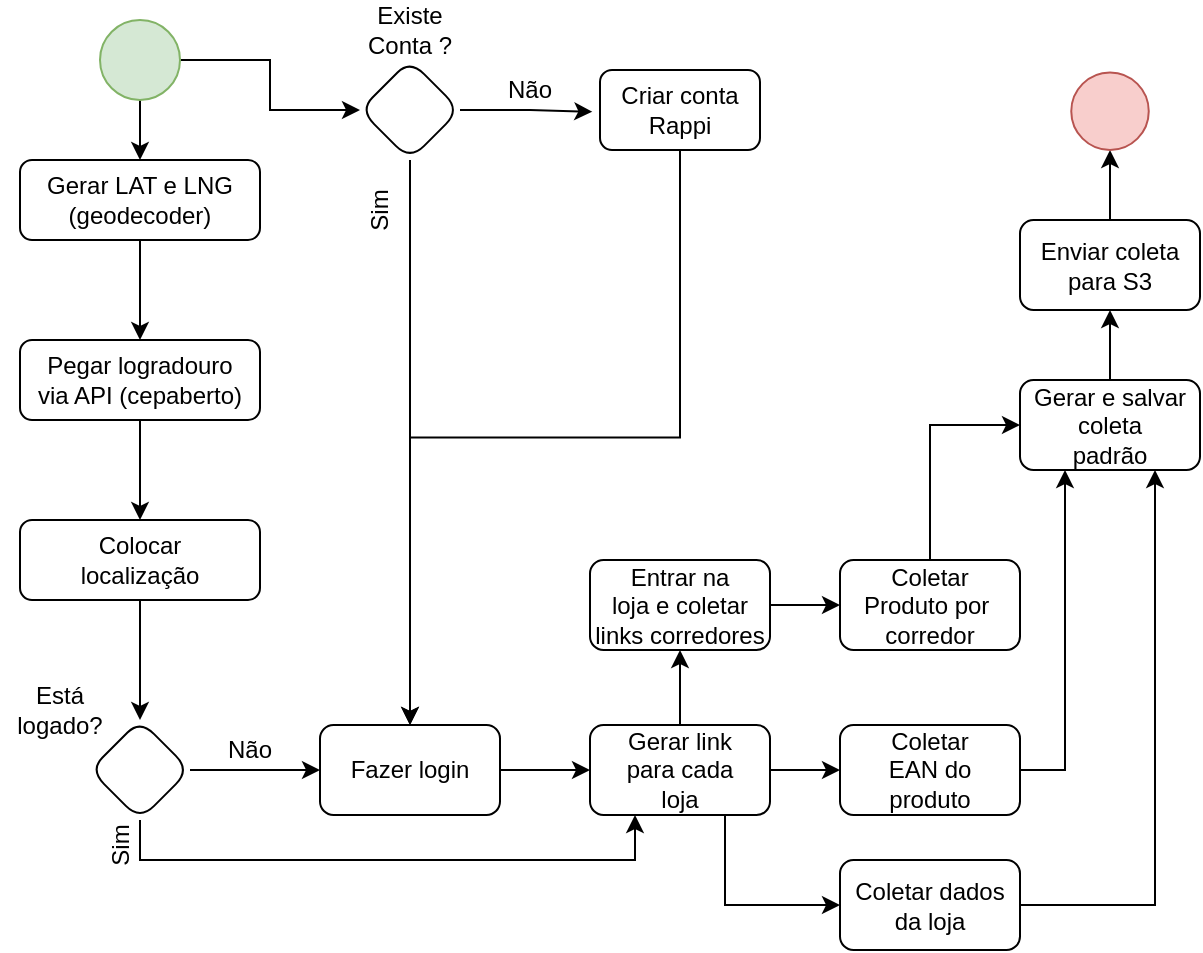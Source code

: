 <mxfile version="21.6.9" type="device">
  <diagram id="C5RBs43oDa-KdzZeNtuy" name="Page-1">
    <mxGraphModel dx="989" dy="540" grid="1" gridSize="10" guides="1" tooltips="1" connect="1" arrows="1" fold="1" page="1" pageScale="1" pageWidth="827" pageHeight="1169" math="0" shadow="0">
      <root>
        <mxCell id="WIyWlLk6GJQsqaUBKTNV-0" />
        <mxCell id="WIyWlLk6GJQsqaUBKTNV-1" parent="WIyWlLk6GJQsqaUBKTNV-0" />
        <mxCell id="q5uKXbc8_tZv8fnkK3TY-10" value="" style="edgeStyle=orthogonalEdgeStyle;rounded=0;orthogonalLoop=1;jettySize=auto;html=1;" edge="1" parent="WIyWlLk6GJQsqaUBKTNV-1" source="WIyWlLk6GJQsqaUBKTNV-3" target="q5uKXbc8_tZv8fnkK3TY-3">
          <mxGeometry relative="1" as="geometry" />
        </mxCell>
        <mxCell id="WIyWlLk6GJQsqaUBKTNV-3" value="Gerar LAT e LNG&lt;br&gt;(geodecoder)" style="rounded=1;whiteSpace=wrap;html=1;fontSize=12;glass=0;strokeWidth=1;shadow=0;" parent="WIyWlLk6GJQsqaUBKTNV-1" vertex="1">
          <mxGeometry x="160" y="80" width="120" height="40" as="geometry" />
        </mxCell>
        <mxCell id="q5uKXbc8_tZv8fnkK3TY-2" style="edgeStyle=orthogonalEdgeStyle;rounded=0;orthogonalLoop=1;jettySize=auto;html=1;exitX=0.5;exitY=1;exitDx=0;exitDy=0;entryX=0.5;entryY=0;entryDx=0;entryDy=0;" edge="1" parent="WIyWlLk6GJQsqaUBKTNV-1" source="q5uKXbc8_tZv8fnkK3TY-0" target="WIyWlLk6GJQsqaUBKTNV-3">
          <mxGeometry relative="1" as="geometry" />
        </mxCell>
        <mxCell id="q5uKXbc8_tZv8fnkK3TY-14" value="" style="edgeStyle=orthogonalEdgeStyle;rounded=0;orthogonalLoop=1;jettySize=auto;html=1;" edge="1" parent="WIyWlLk6GJQsqaUBKTNV-1" source="q5uKXbc8_tZv8fnkK3TY-0" target="q5uKXbc8_tZv8fnkK3TY-13">
          <mxGeometry relative="1" as="geometry" />
        </mxCell>
        <mxCell id="q5uKXbc8_tZv8fnkK3TY-0" value="" style="ellipse;whiteSpace=wrap;html=1;rounded=1;glass=0;strokeWidth=1;shadow=0;fillColor=#d5e8d4;strokeColor=#82b366;" vertex="1" parent="WIyWlLk6GJQsqaUBKTNV-1">
          <mxGeometry x="200" y="10" width="40" height="40" as="geometry" />
        </mxCell>
        <mxCell id="q5uKXbc8_tZv8fnkK3TY-12" value="" style="edgeStyle=orthogonalEdgeStyle;rounded=0;orthogonalLoop=1;jettySize=auto;html=1;" edge="1" parent="WIyWlLk6GJQsqaUBKTNV-1" source="q5uKXbc8_tZv8fnkK3TY-3" target="q5uKXbc8_tZv8fnkK3TY-11">
          <mxGeometry relative="1" as="geometry" />
        </mxCell>
        <mxCell id="q5uKXbc8_tZv8fnkK3TY-3" value="Pegar logradouro&lt;br&gt;via API (cepaberto)" style="rounded=1;whiteSpace=wrap;html=1;fontSize=12;glass=0;strokeWidth=1;shadow=0;" vertex="1" parent="WIyWlLk6GJQsqaUBKTNV-1">
          <mxGeometry x="160" y="170" width="120" height="40" as="geometry" />
        </mxCell>
        <mxCell id="q5uKXbc8_tZv8fnkK3TY-24" style="edgeStyle=orthogonalEdgeStyle;rounded=0;orthogonalLoop=1;jettySize=auto;html=1;exitX=0.5;exitY=1;exitDx=0;exitDy=0;entryX=0.5;entryY=0;entryDx=0;entryDy=0;" edge="1" parent="WIyWlLk6GJQsqaUBKTNV-1" source="q5uKXbc8_tZv8fnkK3TY-7" target="q5uKXbc8_tZv8fnkK3TY-21">
          <mxGeometry relative="1" as="geometry" />
        </mxCell>
        <mxCell id="q5uKXbc8_tZv8fnkK3TY-7" value="Criar conta&lt;br&gt;Rappi" style="whiteSpace=wrap;html=1;rounded=1;glass=0;strokeWidth=1;shadow=0;" vertex="1" parent="WIyWlLk6GJQsqaUBKTNV-1">
          <mxGeometry x="450" y="35" width="80" height="40" as="geometry" />
        </mxCell>
        <mxCell id="q5uKXbc8_tZv8fnkK3TY-19" value="" style="edgeStyle=orthogonalEdgeStyle;rounded=0;orthogonalLoop=1;jettySize=auto;html=1;" edge="1" parent="WIyWlLk6GJQsqaUBKTNV-1" source="q5uKXbc8_tZv8fnkK3TY-11" target="q5uKXbc8_tZv8fnkK3TY-18">
          <mxGeometry relative="1" as="geometry" />
        </mxCell>
        <mxCell id="q5uKXbc8_tZv8fnkK3TY-11" value="Colocar&lt;br&gt;localização" style="rounded=1;whiteSpace=wrap;html=1;fontSize=12;glass=0;strokeWidth=1;shadow=0;" vertex="1" parent="WIyWlLk6GJQsqaUBKTNV-1">
          <mxGeometry x="160" y="260" width="120" height="40" as="geometry" />
        </mxCell>
        <mxCell id="q5uKXbc8_tZv8fnkK3TY-16" style="edgeStyle=orthogonalEdgeStyle;rounded=0;orthogonalLoop=1;jettySize=auto;html=1;exitX=1;exitY=0.5;exitDx=0;exitDy=0;entryX=-0.048;entryY=0.522;entryDx=0;entryDy=0;entryPerimeter=0;" edge="1" parent="WIyWlLk6GJQsqaUBKTNV-1" source="q5uKXbc8_tZv8fnkK3TY-13" target="q5uKXbc8_tZv8fnkK3TY-7">
          <mxGeometry relative="1" as="geometry" />
        </mxCell>
        <mxCell id="q5uKXbc8_tZv8fnkK3TY-25" style="edgeStyle=orthogonalEdgeStyle;rounded=0;orthogonalLoop=1;jettySize=auto;html=1;exitX=0.5;exitY=1;exitDx=0;exitDy=0;entryX=0.5;entryY=0;entryDx=0;entryDy=0;" edge="1" parent="WIyWlLk6GJQsqaUBKTNV-1" source="q5uKXbc8_tZv8fnkK3TY-13" target="q5uKXbc8_tZv8fnkK3TY-21">
          <mxGeometry relative="1" as="geometry" />
        </mxCell>
        <mxCell id="q5uKXbc8_tZv8fnkK3TY-13" value="" style="rhombus;whiteSpace=wrap;html=1;rounded=1;glass=0;strokeWidth=1;shadow=0;" vertex="1" parent="WIyWlLk6GJQsqaUBKTNV-1">
          <mxGeometry x="330" y="30" width="50" height="50" as="geometry" />
        </mxCell>
        <mxCell id="q5uKXbc8_tZv8fnkK3TY-15" value="Existe&lt;br&gt;Conta ?" style="text;html=1;strokeColor=none;fillColor=none;align=center;verticalAlign=middle;whiteSpace=wrap;rounded=0;" vertex="1" parent="WIyWlLk6GJQsqaUBKTNV-1">
          <mxGeometry x="325" width="60" height="30" as="geometry" />
        </mxCell>
        <mxCell id="q5uKXbc8_tZv8fnkK3TY-17" value="Não" style="text;html=1;strokeColor=none;fillColor=none;align=center;verticalAlign=middle;whiteSpace=wrap;rounded=0;" vertex="1" parent="WIyWlLk6GJQsqaUBKTNV-1">
          <mxGeometry x="385" y="30" width="60" height="30" as="geometry" />
        </mxCell>
        <mxCell id="q5uKXbc8_tZv8fnkK3TY-22" value="" style="edgeStyle=orthogonalEdgeStyle;rounded=0;orthogonalLoop=1;jettySize=auto;html=1;" edge="1" parent="WIyWlLk6GJQsqaUBKTNV-1" source="q5uKXbc8_tZv8fnkK3TY-18" target="q5uKXbc8_tZv8fnkK3TY-21">
          <mxGeometry relative="1" as="geometry" />
        </mxCell>
        <mxCell id="q5uKXbc8_tZv8fnkK3TY-29" style="edgeStyle=orthogonalEdgeStyle;rounded=0;orthogonalLoop=1;jettySize=auto;html=1;exitX=0.5;exitY=1;exitDx=0;exitDy=0;entryX=0.25;entryY=1;entryDx=0;entryDy=0;" edge="1" parent="WIyWlLk6GJQsqaUBKTNV-1" source="q5uKXbc8_tZv8fnkK3TY-18" target="q5uKXbc8_tZv8fnkK3TY-27">
          <mxGeometry relative="1" as="geometry" />
        </mxCell>
        <mxCell id="q5uKXbc8_tZv8fnkK3TY-18" value="" style="rhombus;whiteSpace=wrap;html=1;rounded=1;glass=0;strokeWidth=1;shadow=0;" vertex="1" parent="WIyWlLk6GJQsqaUBKTNV-1">
          <mxGeometry x="195" y="360" width="50" height="50" as="geometry" />
        </mxCell>
        <mxCell id="q5uKXbc8_tZv8fnkK3TY-20" value="Está logado?" style="text;html=1;strokeColor=none;fillColor=none;align=center;verticalAlign=middle;whiteSpace=wrap;rounded=0;" vertex="1" parent="WIyWlLk6GJQsqaUBKTNV-1">
          <mxGeometry x="150" y="340" width="60" height="30" as="geometry" />
        </mxCell>
        <mxCell id="q5uKXbc8_tZv8fnkK3TY-28" value="" style="edgeStyle=orthogonalEdgeStyle;rounded=0;orthogonalLoop=1;jettySize=auto;html=1;" edge="1" parent="WIyWlLk6GJQsqaUBKTNV-1" source="q5uKXbc8_tZv8fnkK3TY-21" target="q5uKXbc8_tZv8fnkK3TY-27">
          <mxGeometry relative="1" as="geometry" />
        </mxCell>
        <mxCell id="q5uKXbc8_tZv8fnkK3TY-21" value="Fazer login" style="whiteSpace=wrap;html=1;rounded=1;glass=0;strokeWidth=1;shadow=0;" vertex="1" parent="WIyWlLk6GJQsqaUBKTNV-1">
          <mxGeometry x="310" y="362.5" width="90" height="45" as="geometry" />
        </mxCell>
        <mxCell id="q5uKXbc8_tZv8fnkK3TY-23" value="Não" style="text;html=1;strokeColor=none;fillColor=none;align=center;verticalAlign=middle;whiteSpace=wrap;rounded=0;" vertex="1" parent="WIyWlLk6GJQsqaUBKTNV-1">
          <mxGeometry x="245" y="360" width="60" height="30" as="geometry" />
        </mxCell>
        <mxCell id="q5uKXbc8_tZv8fnkK3TY-26" value="Sim" style="text;html=1;strokeColor=none;fillColor=none;align=center;verticalAlign=middle;whiteSpace=wrap;rounded=0;rotation=-90;" vertex="1" parent="WIyWlLk6GJQsqaUBKTNV-1">
          <mxGeometry x="310" y="90" width="60" height="30" as="geometry" />
        </mxCell>
        <mxCell id="q5uKXbc8_tZv8fnkK3TY-34" value="" style="edgeStyle=orthogonalEdgeStyle;rounded=0;orthogonalLoop=1;jettySize=auto;html=1;" edge="1" parent="WIyWlLk6GJQsqaUBKTNV-1" source="q5uKXbc8_tZv8fnkK3TY-27" target="q5uKXbc8_tZv8fnkK3TY-33">
          <mxGeometry relative="1" as="geometry" />
        </mxCell>
        <mxCell id="q5uKXbc8_tZv8fnkK3TY-39" value="" style="edgeStyle=orthogonalEdgeStyle;rounded=0;orthogonalLoop=1;jettySize=auto;html=1;" edge="1" parent="WIyWlLk6GJQsqaUBKTNV-1" source="q5uKXbc8_tZv8fnkK3TY-27" target="q5uKXbc8_tZv8fnkK3TY-38">
          <mxGeometry relative="1" as="geometry" />
        </mxCell>
        <mxCell id="q5uKXbc8_tZv8fnkK3TY-45" value="" style="edgeStyle=orthogonalEdgeStyle;rounded=0;orthogonalLoop=1;jettySize=auto;html=1;exitX=0.75;exitY=1;exitDx=0;exitDy=0;entryX=0;entryY=0.5;entryDx=0;entryDy=0;" edge="1" parent="WIyWlLk6GJQsqaUBKTNV-1" source="q5uKXbc8_tZv8fnkK3TY-27" target="q5uKXbc8_tZv8fnkK3TY-44">
          <mxGeometry relative="1" as="geometry" />
        </mxCell>
        <mxCell id="q5uKXbc8_tZv8fnkK3TY-27" value="Gerar link&lt;br&gt;para cada&lt;br&gt;loja" style="whiteSpace=wrap;html=1;rounded=1;glass=0;strokeWidth=1;shadow=0;" vertex="1" parent="WIyWlLk6GJQsqaUBKTNV-1">
          <mxGeometry x="445" y="362.5" width="90" height="45" as="geometry" />
        </mxCell>
        <mxCell id="q5uKXbc8_tZv8fnkK3TY-30" value="Sim" style="text;html=1;strokeColor=none;fillColor=none;align=center;verticalAlign=middle;whiteSpace=wrap;rounded=0;rotation=-90;" vertex="1" parent="WIyWlLk6GJQsqaUBKTNV-1">
          <mxGeometry x="180" y="407.5" width="60" height="30" as="geometry" />
        </mxCell>
        <mxCell id="q5uKXbc8_tZv8fnkK3TY-46" style="edgeStyle=orthogonalEdgeStyle;rounded=0;orthogonalLoop=1;jettySize=auto;html=1;exitX=0.5;exitY=0;exitDx=0;exitDy=0;entryX=0;entryY=0.5;entryDx=0;entryDy=0;" edge="1" parent="WIyWlLk6GJQsqaUBKTNV-1" source="q5uKXbc8_tZv8fnkK3TY-31" target="q5uKXbc8_tZv8fnkK3TY-35">
          <mxGeometry relative="1" as="geometry" />
        </mxCell>
        <mxCell id="q5uKXbc8_tZv8fnkK3TY-31" value="Coletar&lt;br&gt;Produto por&amp;nbsp;&lt;br&gt;corredor" style="whiteSpace=wrap;html=1;rounded=1;glass=0;strokeWidth=1;shadow=0;" vertex="1" parent="WIyWlLk6GJQsqaUBKTNV-1">
          <mxGeometry x="570" y="280" width="90" height="45" as="geometry" />
        </mxCell>
        <mxCell id="q5uKXbc8_tZv8fnkK3TY-47" style="edgeStyle=orthogonalEdgeStyle;rounded=0;orthogonalLoop=1;jettySize=auto;html=1;exitX=1;exitY=0.5;exitDx=0;exitDy=0;entryX=0.25;entryY=1;entryDx=0;entryDy=0;" edge="1" parent="WIyWlLk6GJQsqaUBKTNV-1" source="q5uKXbc8_tZv8fnkK3TY-33" target="q5uKXbc8_tZv8fnkK3TY-35">
          <mxGeometry relative="1" as="geometry" />
        </mxCell>
        <mxCell id="q5uKXbc8_tZv8fnkK3TY-33" value="Coletar&lt;br&gt;EAN do&lt;br&gt;produto" style="whiteSpace=wrap;html=1;rounded=1;glass=0;strokeWidth=1;shadow=0;" vertex="1" parent="WIyWlLk6GJQsqaUBKTNV-1">
          <mxGeometry x="570" y="362.5" width="90" height="45" as="geometry" />
        </mxCell>
        <mxCell id="q5uKXbc8_tZv8fnkK3TY-50" value="" style="edgeStyle=orthogonalEdgeStyle;rounded=0;orthogonalLoop=1;jettySize=auto;html=1;" edge="1" parent="WIyWlLk6GJQsqaUBKTNV-1" source="q5uKXbc8_tZv8fnkK3TY-35" target="q5uKXbc8_tZv8fnkK3TY-49">
          <mxGeometry relative="1" as="geometry" />
        </mxCell>
        <mxCell id="q5uKXbc8_tZv8fnkK3TY-35" value="Gerar e salvar coleta&lt;br&gt;padrão" style="whiteSpace=wrap;html=1;rounded=1;glass=0;strokeWidth=1;shadow=0;" vertex="1" parent="WIyWlLk6GJQsqaUBKTNV-1">
          <mxGeometry x="660" y="190" width="90" height="45" as="geometry" />
        </mxCell>
        <mxCell id="q5uKXbc8_tZv8fnkK3TY-40" style="edgeStyle=orthogonalEdgeStyle;rounded=0;orthogonalLoop=1;jettySize=auto;html=1;exitX=1;exitY=0.5;exitDx=0;exitDy=0;" edge="1" parent="WIyWlLk6GJQsqaUBKTNV-1" source="q5uKXbc8_tZv8fnkK3TY-38" target="q5uKXbc8_tZv8fnkK3TY-31">
          <mxGeometry relative="1" as="geometry" />
        </mxCell>
        <mxCell id="q5uKXbc8_tZv8fnkK3TY-38" value="Entrar na &lt;br&gt;loja e coletar&lt;br&gt;links corredores" style="whiteSpace=wrap;html=1;rounded=1;glass=0;strokeWidth=1;shadow=0;" vertex="1" parent="WIyWlLk6GJQsqaUBKTNV-1">
          <mxGeometry x="445" y="280" width="90" height="45" as="geometry" />
        </mxCell>
        <mxCell id="q5uKXbc8_tZv8fnkK3TY-48" style="edgeStyle=orthogonalEdgeStyle;rounded=0;orthogonalLoop=1;jettySize=auto;html=1;exitX=1;exitY=0.5;exitDx=0;exitDy=0;entryX=0.75;entryY=1;entryDx=0;entryDy=0;" edge="1" parent="WIyWlLk6GJQsqaUBKTNV-1" source="q5uKXbc8_tZv8fnkK3TY-44" target="q5uKXbc8_tZv8fnkK3TY-35">
          <mxGeometry relative="1" as="geometry" />
        </mxCell>
        <mxCell id="q5uKXbc8_tZv8fnkK3TY-44" value="Coletar dados&lt;br&gt;da loja" style="whiteSpace=wrap;html=1;rounded=1;glass=0;strokeWidth=1;shadow=0;" vertex="1" parent="WIyWlLk6GJQsqaUBKTNV-1">
          <mxGeometry x="570" y="430" width="90" height="45" as="geometry" />
        </mxCell>
        <mxCell id="q5uKXbc8_tZv8fnkK3TY-52" value="" style="edgeStyle=orthogonalEdgeStyle;rounded=0;orthogonalLoop=1;jettySize=auto;html=1;" edge="1" parent="WIyWlLk6GJQsqaUBKTNV-1" source="q5uKXbc8_tZv8fnkK3TY-49" target="q5uKXbc8_tZv8fnkK3TY-51">
          <mxGeometry relative="1" as="geometry" />
        </mxCell>
        <mxCell id="q5uKXbc8_tZv8fnkK3TY-49" value="Enviar coleta&lt;br&gt;para S3" style="whiteSpace=wrap;html=1;rounded=1;glass=0;strokeWidth=1;shadow=0;" vertex="1" parent="WIyWlLk6GJQsqaUBKTNV-1">
          <mxGeometry x="660" y="110" width="90" height="45" as="geometry" />
        </mxCell>
        <mxCell id="q5uKXbc8_tZv8fnkK3TY-51" value="" style="ellipse;whiteSpace=wrap;html=1;rounded=1;glass=0;strokeWidth=1;shadow=0;fillColor=#f8cecc;strokeColor=#b85450;" vertex="1" parent="WIyWlLk6GJQsqaUBKTNV-1">
          <mxGeometry x="685.63" y="36.25" width="38.75" height="38.75" as="geometry" />
        </mxCell>
      </root>
    </mxGraphModel>
  </diagram>
</mxfile>
